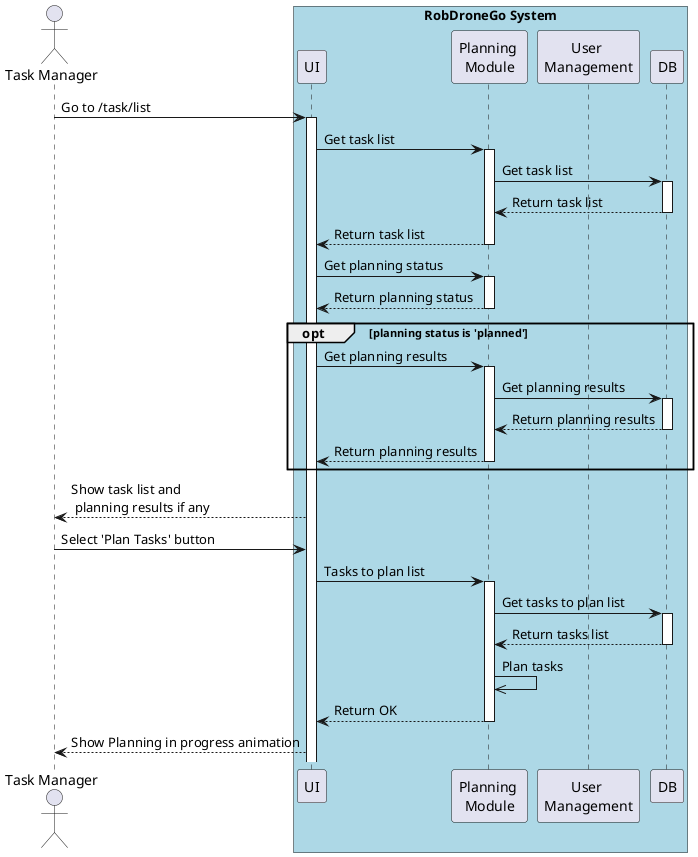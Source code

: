 @startuml SD Lv2

actor "Task Manager" as user
box "RobDroneGo System" #LightBlue
    participant "UI" as UI
    participant "Planning \nModule" as PlanningModule
    participant "User \nManagement" as UserModule
    participant "DB" as DB
end box

user -> UI : Go to /task/list
activate UI
UI -> PlanningModule : Get task list
activate PlanningModule
PlanningModule -> DB : Get task list
activate DB
DB --> PlanningModule : Return task list
deactivate DB
PlanningModule --> UI : Return task list
deactivate PlanningModule
UI -> PlanningModule : Get planning status
activate PlanningModule
PlanningModule --> UI : Return planning status
deactivate PlanningModule
opt planning status is 'planned'
    UI -> PlanningModule : Get planning results
    activate PlanningModule
    PlanningModule -> DB : Get planning results
    activate DB
    DB --> PlanningModule : Return planning results
    deactivate DB
    PlanningModule --> UI : Return planning results
    deactivate PlanningModule
end
UI --> user : Show task list and\n planning results if any

user -> UI : Select 'Plan Tasks' button
UI -> PlanningModule : Tasks to plan list
activate PlanningModule
PlanningModule -> DB : Get tasks to plan list
activate DB
DB --> PlanningModule : Return tasks list
deactivate DB
PlanningModule ->> PlanningModule : Plan tasks
PlanningModule --> UI : Return OK
deactivate PlanningModule
UI --> user : Show Planning in progress animation



@enduml
